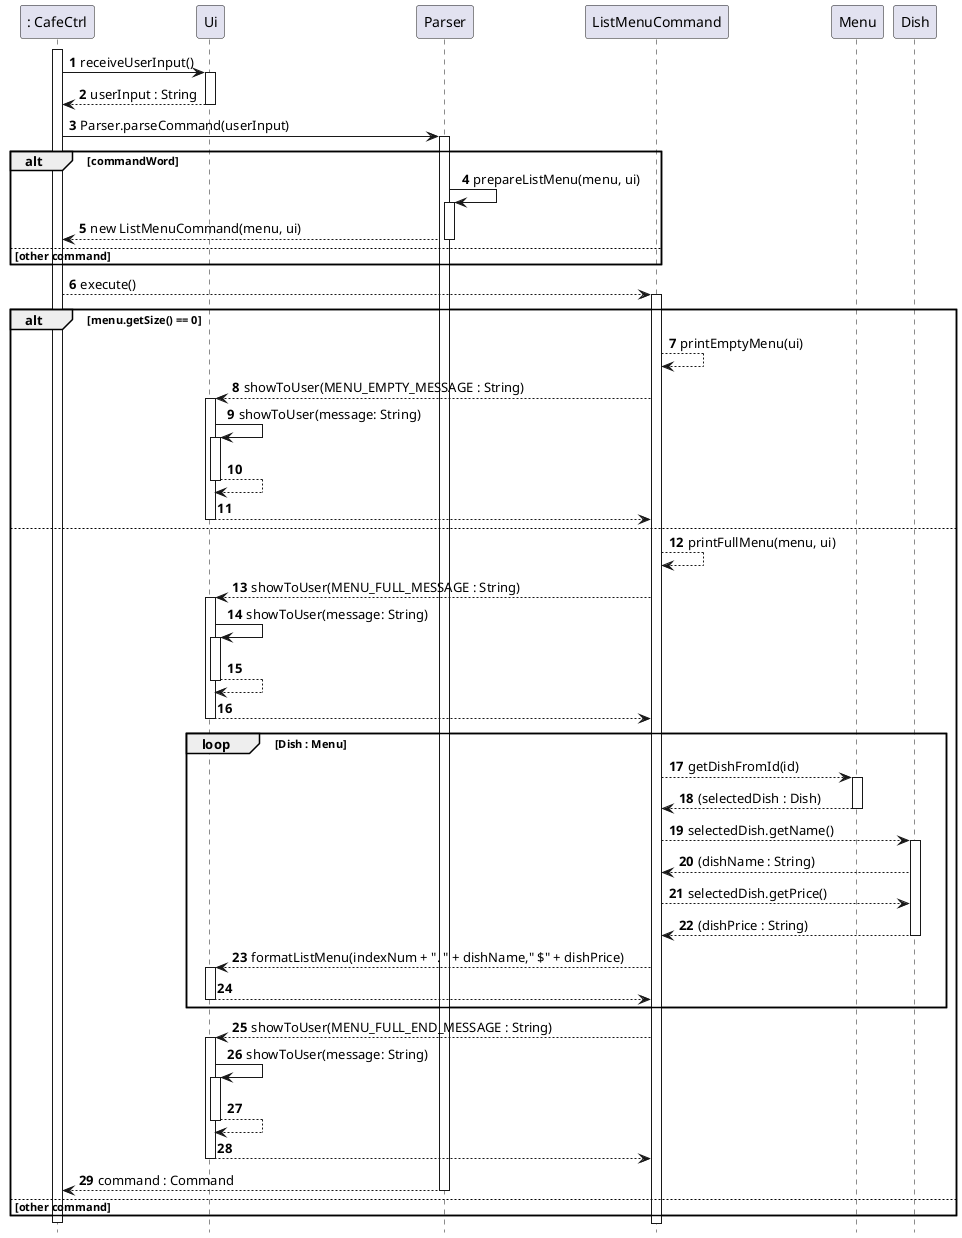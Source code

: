 @startuml

hide footbox
autonumber
activate ": CafeCtrl"

": CafeCtrl" -> "Ui" : receiveUserInput()
activate "Ui"
"Ui" --> ": CafeCtrl" : userInput : String
deactivate "Ui"

": CafeCtrl" -> "Parser" : Parser.parseCommand(userInput)
activate "Parser"

alt commandWord

    "Parser" -> "Parser" : prepareListMenu(menu, ui)
    activate "Parser"
    "Parser" --> ": CafeCtrl" : new ListMenuCommand(menu, ui)
    deactivate "Parser"

else other command

end
": CafeCtrl" --> "ListMenuCommand" : execute()
    activate "ListMenuCommand"
    alt menu.getSize() == 0
        "ListMenuCommand" --> "ListMenuCommand" : printEmptyMenu(ui)
        "ListMenuCommand" --> "Ui" : showToUser(MENU_EMPTY_MESSAGE : String)
        activate "Ui"
        Ui -> Ui : showToUser(message: String)
        activate Ui
        return
        return
    else
        "ListMenuCommand" --> "ListMenuCommand" : printFullMenu(menu, ui)
        "ListMenuCommand" --> "Ui" : showToUser(MENU_FULL_MESSAGE : String)
        activate "Ui"
        Ui -> Ui : showToUser(message: String)
        activate Ui
        return
        return
        loop Dish : Menu
            "ListMenuCommand" --> "Menu" : getDishFromId(id)
            activate Menu
            "Menu" --> "ListMenuCommand" : (selectedDish : Dish)
            deactivate Menu
            "ListMenuCommand" --> "Dish" : selectedDish.getName()
            activate "Dish"
            "Dish" --> "ListMenuCommand" : (dishName : String)
            "ListMenuCommand" --> "Dish" : selectedDish.getPrice()
            "Dish" --> "ListMenuCommand" : (dishPrice : String)
            deactivate "Dish"
            "ListMenuCommand" --> "Ui" : formatListMenu(indexNum + ". " + dishName," $" + dishPrice)
            activate Ui
            return
        end
        "ListMenuCommand" --> "Ui" : showToUser(MENU_FULL_END_MESSAGE : String)
        activate "Ui"
        Ui -> Ui : showToUser(message: String)
        activate Ui
        return
        return

"Parser" --> ": CafeCtrl" : command : Command
deactivate "Parser"

else other command
end
deactivate ": CafeCtrl"

@enduml